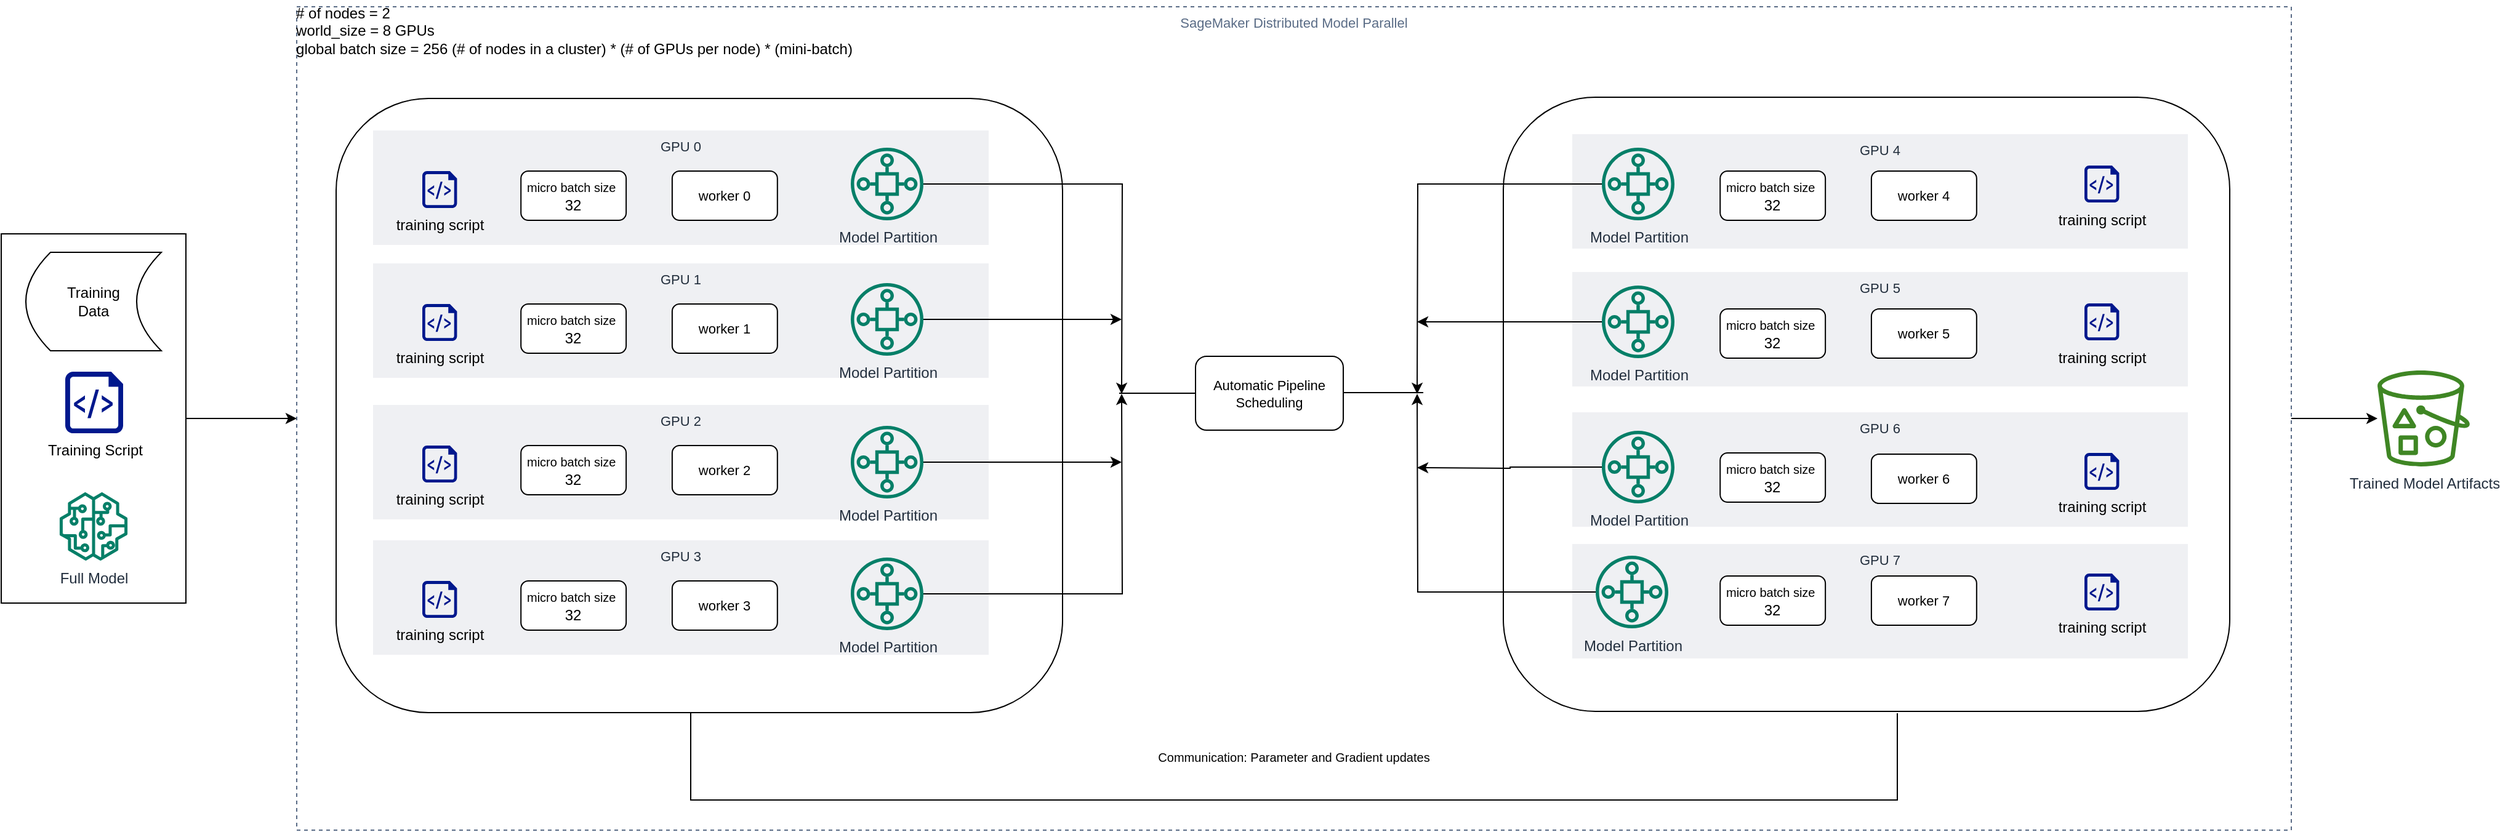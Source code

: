 <mxfile version="17.2.4" type="device"><diagram id="FAnbFt1HwkE7_QSRv2gt" name="Page-1"><mxGraphModel dx="1996" dy="650" grid="1" gridSize="10" guides="1" tooltips="1" connect="1" arrows="1" fold="1" page="1" pageScale="1" pageWidth="850" pageHeight="1100" math="0" shadow="0"><root><mxCell id="0"/><mxCell id="1" parent="0"/><mxCell id="nGTaNqGY9viV_TZ8AWJC-31" value="" style="edgeStyle=orthogonalEdgeStyle;rounded=0;orthogonalLoop=1;jettySize=auto;html=1;fontSize=10;" edge="1" parent="1" source="mksyvt8bXkBRGYNB97W2-118" target="mksyvt8bXkBRGYNB97W2-9"><mxGeometry relative="1" as="geometry"/></mxCell><mxCell id="mksyvt8bXkBRGYNB97W2-118" value="SageMaker Distributed Model Parallel" style="fillColor=none;strokeColor=#5A6C86;dashed=1;verticalAlign=top;fontStyle=0;fontColor=#5A6C86;fontSize=11;" parent="1" vertex="1"><mxGeometry x="220" y="95.5" width="1620" height="669" as="geometry"/></mxCell><mxCell id="mksyvt8bXkBRGYNB97W2-9" value="Trained Model Artifacts" style="sketch=0;outlineConnect=0;fontColor=#232F3E;gradientColor=none;fillColor=#3F8624;strokeColor=none;dashed=0;verticalLabelPosition=bottom;verticalAlign=top;align=center;html=1;fontSize=12;fontStyle=0;aspect=fixed;pointerEvents=1;shape=mxgraph.aws4.bucket_with_objects;" parent="1" vertex="1"><mxGeometry x="1910" y="391" width="75" height="78" as="geometry"/></mxCell><mxCell id="mksyvt8bXkBRGYNB97W2-6" value="&lt;div style=&quot;text-align: left&quot;&gt;&lt;span&gt;# of nodes = 2&lt;/span&gt;&lt;/div&gt;&lt;div style=&quot;text-align: left&quot;&gt;&lt;span&gt;world_size = 8 GPUs&lt;/span&gt;&lt;/div&gt;&lt;div style=&quot;text-align: left&quot;&gt;&lt;span&gt;global batch size = 256 (# of nodes in a cluster) * (# of GPUs per node) * (mini-batch)&lt;/span&gt;&lt;/div&gt;" style="text;html=1;align=center;verticalAlign=middle;resizable=0;points=[];autosize=1;strokeColor=none;fillColor=none;" parent="1" vertex="1"><mxGeometry x="210" y="90" width="470" height="50" as="geometry"/></mxCell><mxCell id="mksyvt8bXkBRGYNB97W2-72" value="" style="group" parent="1" vertex="1" connectable="0"><mxGeometry x="252" y="170" width="648" height="499" as="geometry"/></mxCell><mxCell id="mksyvt8bXkBRGYNB97W2-7" value="" style="rounded=1;whiteSpace=wrap;html=1;" parent="mksyvt8bXkBRGYNB97W2-72" vertex="1"><mxGeometry width="590" height="499" as="geometry"/></mxCell><mxCell id="mksyvt8bXkBRGYNB97W2-58" value="" style="group" parent="mksyvt8bXkBRGYNB97W2-72" vertex="1" connectable="0"><mxGeometry x="30" y="249" width="510" height="108" as="geometry"/></mxCell><mxCell id="mksyvt8bXkBRGYNB97W2-59" value="GPU 2" style="fillColor=#EFF0F3;strokeColor=none;dashed=0;verticalAlign=top;fontStyle=0;fontColor=#232F3D;fontSize=11;" parent="mksyvt8bXkBRGYNB97W2-58" vertex="1"><mxGeometry width="500" height="93" as="geometry"/></mxCell><mxCell id="mksyvt8bXkBRGYNB97W2-60" value="" style="group" parent="mksyvt8bXkBRGYNB97W2-58" vertex="1" connectable="0"><mxGeometry x="40" y="33" width="470" height="75" as="geometry"/></mxCell><mxCell id="mksyvt8bXkBRGYNB97W2-61" value="training script" style="sketch=0;aspect=fixed;pointerEvents=1;shadow=0;dashed=0;html=1;strokeColor=none;labelPosition=center;verticalLabelPosition=bottom;verticalAlign=top;align=center;fillColor=#00188D;shape=mxgraph.azure.script_file" parent="mksyvt8bXkBRGYNB97W2-60" vertex="1"><mxGeometry width="28.2" height="30" as="geometry"/></mxCell><mxCell id="mksyvt8bXkBRGYNB97W2-62" value="&lt;font style=&quot;font-size: 10px&quot;&gt;micro batch size&amp;nbsp;&lt;br&gt;&lt;/font&gt;32" style="rounded=1;whiteSpace=wrap;html=1;align=center;" parent="mksyvt8bXkBRGYNB97W2-60" vertex="1"><mxGeometry x="80.114" width="85.455" height="40" as="geometry"/></mxCell><mxCell id="mksyvt8bXkBRGYNB97W2-63" value="&lt;span style=&quot;font-size: 11px&quot;&gt;worker 2&lt;/span&gt;" style="rounded=1;whiteSpace=wrap;html=1;align=center;" parent="mksyvt8bXkBRGYNB97W2-60" vertex="1"><mxGeometry x="202.955" width="85.455" height="40" as="geometry"/></mxCell><mxCell id="nGTaNqGY9viV_TZ8AWJC-8" value="Model Partition" style="sketch=0;outlineConnect=0;fontColor=#232F3E;gradientColor=none;fillColor=#067F68;strokeColor=none;dashed=0;verticalLabelPosition=bottom;verticalAlign=top;align=center;html=1;fontSize=12;fontStyle=0;aspect=fixed;pointerEvents=1;shape=mxgraph.aws4.iot_sitewise_asset_model;" vertex="1" parent="mksyvt8bXkBRGYNB97W2-58"><mxGeometry x="388" y="17" width="59" height="59" as="geometry"/></mxCell><mxCell id="mksyvt8bXkBRGYNB97W2-48" value="" style="group" parent="mksyvt8bXkBRGYNB97W2-72" vertex="1" connectable="0"><mxGeometry x="30" y="26" width="510" height="108" as="geometry"/></mxCell><mxCell id="mksyvt8bXkBRGYNB97W2-45" value="GPU 0" style="fillColor=#EFF0F3;strokeColor=none;dashed=0;verticalAlign=top;fontStyle=0;fontColor=#232F3D;fontSize=11;" parent="mksyvt8bXkBRGYNB97W2-48" vertex="1"><mxGeometry width="500" height="93" as="geometry"/></mxCell><mxCell id="mksyvt8bXkBRGYNB97W2-43" value="" style="group" parent="mksyvt8bXkBRGYNB97W2-48" vertex="1" connectable="0"><mxGeometry x="40" y="33" width="470" height="75" as="geometry"/></mxCell><mxCell id="mksyvt8bXkBRGYNB97W2-17" value="training script" style="sketch=0;aspect=fixed;pointerEvents=1;shadow=0;dashed=0;html=1;strokeColor=none;labelPosition=center;verticalLabelPosition=bottom;verticalAlign=top;align=center;fillColor=#00188D;shape=mxgraph.azure.script_file" parent="mksyvt8bXkBRGYNB97W2-43" vertex="1"><mxGeometry width="28.2" height="30" as="geometry"/></mxCell><mxCell id="mksyvt8bXkBRGYNB97W2-23" value="&lt;font style=&quot;font-size: 10px&quot;&gt;micro batch size&amp;nbsp;&lt;br&gt;&lt;/font&gt;32" style="rounded=1;whiteSpace=wrap;html=1;align=center;" parent="mksyvt8bXkBRGYNB97W2-43" vertex="1"><mxGeometry x="80.114" width="85.455" height="40" as="geometry"/></mxCell><mxCell id="mksyvt8bXkBRGYNB97W2-30" value="&lt;span style=&quot;font-size: 11px&quot;&gt;worker 0&lt;/span&gt;" style="rounded=1;whiteSpace=wrap;html=1;align=center;" parent="mksyvt8bXkBRGYNB97W2-43" vertex="1"><mxGeometry x="202.955" width="85.455" height="40" as="geometry"/></mxCell><mxCell id="nGTaNqGY9viV_TZ8AWJC-6" value="Model Partition" style="sketch=0;outlineConnect=0;fontColor=#232F3E;gradientColor=none;fillColor=#067F68;strokeColor=none;dashed=0;verticalLabelPosition=bottom;verticalAlign=top;align=center;html=1;fontSize=12;fontStyle=0;aspect=fixed;pointerEvents=1;shape=mxgraph.aws4.iot_sitewise_asset_model;" vertex="1" parent="mksyvt8bXkBRGYNB97W2-48"><mxGeometry x="388" y="14" width="59" height="59" as="geometry"/></mxCell><mxCell id="mksyvt8bXkBRGYNB97W2-65" value="" style="group" parent="mksyvt8bXkBRGYNB97W2-72" vertex="1" connectable="0"><mxGeometry x="30" y="359" width="510" height="108" as="geometry"/></mxCell><mxCell id="mksyvt8bXkBRGYNB97W2-66" value="GPU 3" style="fillColor=#EFF0F3;strokeColor=none;dashed=0;verticalAlign=top;fontStyle=0;fontColor=#232F3D;fontSize=11;" parent="mksyvt8bXkBRGYNB97W2-65" vertex="1"><mxGeometry width="500" height="93" as="geometry"/></mxCell><mxCell id="mksyvt8bXkBRGYNB97W2-67" value="" style="group" parent="mksyvt8bXkBRGYNB97W2-65" vertex="1" connectable="0"><mxGeometry x="40" y="33" width="470" height="75" as="geometry"/></mxCell><mxCell id="mksyvt8bXkBRGYNB97W2-68" value="training script" style="sketch=0;aspect=fixed;pointerEvents=1;shadow=0;dashed=0;html=1;strokeColor=none;labelPosition=center;verticalLabelPosition=bottom;verticalAlign=top;align=center;fillColor=#00188D;shape=mxgraph.azure.script_file" parent="mksyvt8bXkBRGYNB97W2-67" vertex="1"><mxGeometry width="28.2" height="30" as="geometry"/></mxCell><mxCell id="mksyvt8bXkBRGYNB97W2-69" value="&lt;font style=&quot;font-size: 10px&quot;&gt;micro batch size&amp;nbsp;&lt;br&gt;&lt;/font&gt;32" style="rounded=1;whiteSpace=wrap;html=1;align=center;" parent="mksyvt8bXkBRGYNB97W2-67" vertex="1"><mxGeometry x="80.114" width="85.455" height="40" as="geometry"/></mxCell><mxCell id="mksyvt8bXkBRGYNB97W2-70" value="&lt;span style=&quot;font-size: 11px&quot;&gt;worker 3&lt;/span&gt;" style="rounded=1;whiteSpace=wrap;html=1;align=center;" parent="mksyvt8bXkBRGYNB97W2-67" vertex="1"><mxGeometry x="202.955" width="85.455" height="40" as="geometry"/></mxCell><mxCell id="nGTaNqGY9viV_TZ8AWJC-9" value="Model Partition" style="sketch=0;outlineConnect=0;fontColor=#232F3E;gradientColor=none;fillColor=#067F68;strokeColor=none;dashed=0;verticalLabelPosition=bottom;verticalAlign=top;align=center;html=1;fontSize=12;fontStyle=0;aspect=fixed;pointerEvents=1;shape=mxgraph.aws4.iot_sitewise_asset_model;" vertex="1" parent="mksyvt8bXkBRGYNB97W2-67"><mxGeometry x="348" y="-19" width="59" height="59" as="geometry"/></mxCell><mxCell id="mksyvt8bXkBRGYNB97W2-73" value="" style="group" parent="mksyvt8bXkBRGYNB97W2-72" vertex="1" connectable="0"><mxGeometry x="30" y="134" width="510" height="108" as="geometry"/></mxCell><mxCell id="mksyvt8bXkBRGYNB97W2-74" value="GPU 1" style="fillColor=#EFF0F3;strokeColor=none;dashed=0;verticalAlign=top;fontStyle=0;fontColor=#232F3D;fontSize=11;" parent="mksyvt8bXkBRGYNB97W2-73" vertex="1"><mxGeometry width="500" height="93" as="geometry"/></mxCell><mxCell id="mksyvt8bXkBRGYNB97W2-75" value="" style="group" parent="mksyvt8bXkBRGYNB97W2-73" vertex="1" connectable="0"><mxGeometry x="40" y="33" width="470" height="75" as="geometry"/></mxCell><mxCell id="mksyvt8bXkBRGYNB97W2-76" value="training script" style="sketch=0;aspect=fixed;pointerEvents=1;shadow=0;dashed=0;html=1;strokeColor=none;labelPosition=center;verticalLabelPosition=bottom;verticalAlign=top;align=center;fillColor=#00188D;shape=mxgraph.azure.script_file" parent="mksyvt8bXkBRGYNB97W2-75" vertex="1"><mxGeometry width="28.2" height="30" as="geometry"/></mxCell><mxCell id="mksyvt8bXkBRGYNB97W2-77" value="&lt;font style=&quot;font-size: 10px&quot;&gt;micro batch size&amp;nbsp;&lt;br&gt;&lt;/font&gt;32" style="rounded=1;whiteSpace=wrap;html=1;align=center;" parent="mksyvt8bXkBRGYNB97W2-75" vertex="1"><mxGeometry x="80.114" width="85.455" height="40" as="geometry"/></mxCell><mxCell id="mksyvt8bXkBRGYNB97W2-78" value="&lt;span style=&quot;font-size: 11px&quot;&gt;worker 1&lt;/span&gt;" style="rounded=1;whiteSpace=wrap;html=1;align=center;" parent="mksyvt8bXkBRGYNB97W2-75" vertex="1"><mxGeometry x="202.955" width="85.455" height="40" as="geometry"/></mxCell><mxCell id="nGTaNqGY9viV_TZ8AWJC-7" value="Model Partition" style="sketch=0;outlineConnect=0;fontColor=#232F3E;gradientColor=none;fillColor=#067F68;strokeColor=none;dashed=0;verticalLabelPosition=bottom;verticalAlign=top;align=center;html=1;fontSize=12;fontStyle=0;aspect=fixed;pointerEvents=1;shape=mxgraph.aws4.iot_sitewise_asset_model;" vertex="1" parent="mksyvt8bXkBRGYNB97W2-73"><mxGeometry x="388" y="16" width="59" height="59" as="geometry"/></mxCell><mxCell id="mksyvt8bXkBRGYNB97W2-81" value="" style="group" parent="1" vertex="1" connectable="0"><mxGeometry x="1200" y="160" width="648" height="499" as="geometry"/></mxCell><mxCell id="mksyvt8bXkBRGYNB97W2-82" value="" style="rounded=1;whiteSpace=wrap;html=1;" parent="mksyvt8bXkBRGYNB97W2-81" vertex="1"><mxGeometry y="9" width="590" height="499" as="geometry"/></mxCell><mxCell id="mksyvt8bXkBRGYNB97W2-91" value="" style="group" parent="mksyvt8bXkBRGYNB97W2-81" vertex="1" connectable="0"><mxGeometry x="56" y="36" width="510" height="108" as="geometry"/></mxCell><mxCell id="mksyvt8bXkBRGYNB97W2-92" value="GPU 4" style="fillColor=#EFF0F3;strokeColor=none;dashed=0;verticalAlign=top;fontStyle=0;fontColor=#232F3D;fontSize=11;" parent="mksyvt8bXkBRGYNB97W2-91" vertex="1"><mxGeometry y="3" width="500" height="93" as="geometry"/></mxCell><mxCell id="mksyvt8bXkBRGYNB97W2-93" value="" style="group" parent="mksyvt8bXkBRGYNB97W2-91" vertex="1" connectable="0"><mxGeometry x="40" y="33" width="470" height="75" as="geometry"/></mxCell><mxCell id="mksyvt8bXkBRGYNB97W2-94" value="training script" style="sketch=0;aspect=fixed;pointerEvents=1;shadow=0;dashed=0;html=1;strokeColor=none;labelPosition=center;verticalLabelPosition=bottom;verticalAlign=top;align=center;fillColor=#00188D;shape=mxgraph.azure.script_file" parent="mksyvt8bXkBRGYNB97W2-93" vertex="1"><mxGeometry x="376" y="-4.5" width="28.2" height="30" as="geometry"/></mxCell><mxCell id="mksyvt8bXkBRGYNB97W2-95" value="&lt;font style=&quot;font-size: 10px&quot;&gt;micro batch size&amp;nbsp;&lt;br&gt;&lt;/font&gt;32" style="rounded=1;whiteSpace=wrap;html=1;align=center;" parent="mksyvt8bXkBRGYNB97W2-93" vertex="1"><mxGeometry x="80.114" width="85.455" height="40" as="geometry"/></mxCell><mxCell id="mksyvt8bXkBRGYNB97W2-96" value="&lt;span style=&quot;font-size: 11px&quot;&gt;worker 4&lt;/span&gt;" style="rounded=1;whiteSpace=wrap;html=1;align=center;" parent="mksyvt8bXkBRGYNB97W2-93" vertex="1"><mxGeometry x="202.955" width="85.455" height="40" as="geometry"/></mxCell><mxCell id="nGTaNqGY9viV_TZ8AWJC-10" value="Model Partition" style="sketch=0;outlineConnect=0;fontColor=#232F3E;gradientColor=none;fillColor=#067F68;strokeColor=none;dashed=0;verticalLabelPosition=bottom;verticalAlign=top;align=center;html=1;fontSize=12;fontStyle=0;aspect=fixed;pointerEvents=1;shape=mxgraph.aws4.iot_sitewise_asset_model;" vertex="1" parent="mksyvt8bXkBRGYNB97W2-93"><mxGeometry x="-16" y="-19" width="59" height="59" as="geometry"/></mxCell><mxCell id="mksyvt8bXkBRGYNB97W2-98" value="" style="group" parent="mksyvt8bXkBRGYNB97W2-81" vertex="1" connectable="0"><mxGeometry x="56" y="365" width="510" height="108" as="geometry"/></mxCell><mxCell id="mksyvt8bXkBRGYNB97W2-99" value="GPU 7" style="fillColor=#EFF0F3;strokeColor=none;dashed=0;verticalAlign=top;fontStyle=0;fontColor=#232F3D;fontSize=11;" parent="mksyvt8bXkBRGYNB97W2-98" vertex="1"><mxGeometry y="7" width="500" height="93" as="geometry"/></mxCell><mxCell id="mksyvt8bXkBRGYNB97W2-100" value="" style="group" parent="mksyvt8bXkBRGYNB97W2-98" vertex="1" connectable="0"><mxGeometry x="40" y="33" width="470" height="75" as="geometry"/></mxCell><mxCell id="mksyvt8bXkBRGYNB97W2-102" value="&lt;font style=&quot;font-size: 10px&quot;&gt;micro batch size&amp;nbsp;&lt;br&gt;&lt;/font&gt;32" style="rounded=1;whiteSpace=wrap;html=1;align=center;" parent="mksyvt8bXkBRGYNB97W2-100" vertex="1"><mxGeometry x="80.114" width="85.455" height="40" as="geometry"/></mxCell><mxCell id="mksyvt8bXkBRGYNB97W2-103" value="&lt;span style=&quot;font-size: 11px&quot;&gt;worker 7&lt;/span&gt;" style="rounded=1;whiteSpace=wrap;html=1;align=center;" parent="mksyvt8bXkBRGYNB97W2-100" vertex="1"><mxGeometry x="202.955" width="85.455" height="40" as="geometry"/></mxCell><mxCell id="nGTaNqGY9viV_TZ8AWJC-13" value="Model Partition" style="sketch=0;outlineConnect=0;fontColor=#232F3E;gradientColor=none;fillColor=#067F68;strokeColor=none;dashed=0;verticalLabelPosition=bottom;verticalAlign=top;align=center;html=1;fontSize=12;fontStyle=0;aspect=fixed;pointerEvents=1;shape=mxgraph.aws4.iot_sitewise_asset_model;" vertex="1" parent="mksyvt8bXkBRGYNB97W2-100"><mxGeometry x="-21" y="-16.5" width="59" height="59" as="geometry"/></mxCell><mxCell id="mksyvt8bXkBRGYNB97W2-101" value="training script" style="sketch=0;aspect=fixed;pointerEvents=1;shadow=0;dashed=0;html=1;strokeColor=none;labelPosition=center;verticalLabelPosition=bottom;verticalAlign=top;align=center;fillColor=#00188D;shape=mxgraph.azure.script_file" parent="mksyvt8bXkBRGYNB97W2-98" vertex="1"><mxGeometry x="416" y="31" width="28.2" height="30" as="geometry"/></mxCell><mxCell id="mksyvt8bXkBRGYNB97W2-84" value="" style="group" parent="mksyvt8bXkBRGYNB97W2-81" vertex="1" connectable="0"><mxGeometry x="56" y="271" width="510" height="108" as="geometry"/></mxCell><mxCell id="mksyvt8bXkBRGYNB97W2-85" value="GPU 6" style="fillColor=#EFF0F3;strokeColor=none;dashed=0;verticalAlign=top;fontStyle=0;fontColor=#232F3D;fontSize=11;" parent="mksyvt8bXkBRGYNB97W2-84" vertex="1"><mxGeometry y="-6" width="500" height="93" as="geometry"/></mxCell><mxCell id="mksyvt8bXkBRGYNB97W2-86" value="" style="group" parent="mksyvt8bXkBRGYNB97W2-84" vertex="1" connectable="0"><mxGeometry x="40" y="33" width="470" height="75" as="geometry"/></mxCell><mxCell id="mksyvt8bXkBRGYNB97W2-88" value="&lt;font&gt;&lt;font style=&quot;font-size: 10px&quot;&gt;micro batch size&amp;nbsp;&lt;/font&gt;&lt;br&gt;&lt;/font&gt;32" style="rounded=1;whiteSpace=wrap;html=1;align=center;" parent="mksyvt8bXkBRGYNB97W2-86" vertex="1"><mxGeometry x="80.114" y="-6" width="85.455" height="40" as="geometry"/></mxCell><mxCell id="mksyvt8bXkBRGYNB97W2-89" value="&lt;span style=&quot;font-size: 11px&quot;&gt;worker 6&lt;/span&gt;" style="rounded=1;whiteSpace=wrap;html=1;align=center;" parent="mksyvt8bXkBRGYNB97W2-86" vertex="1"><mxGeometry x="202.955" y="-5" width="85.455" height="40" as="geometry"/></mxCell><mxCell id="nGTaNqGY9viV_TZ8AWJC-12" value="Model Partition" style="sketch=0;outlineConnect=0;fontColor=#232F3E;gradientColor=none;fillColor=#067F68;strokeColor=none;dashed=0;verticalLabelPosition=bottom;verticalAlign=top;align=center;html=1;fontSize=12;fontStyle=0;aspect=fixed;pointerEvents=1;shape=mxgraph.aws4.iot_sitewise_asset_model;" vertex="1" parent="mksyvt8bXkBRGYNB97W2-86"><mxGeometry x="-16" y="-24" width="59" height="59" as="geometry"/></mxCell><mxCell id="mksyvt8bXkBRGYNB97W2-87" value="training script" style="sketch=0;aspect=fixed;pointerEvents=1;shadow=0;dashed=0;html=1;strokeColor=none;labelPosition=center;verticalLabelPosition=bottom;verticalAlign=top;align=center;fillColor=#00188D;shape=mxgraph.azure.script_file" parent="mksyvt8bXkBRGYNB97W2-84" vertex="1"><mxGeometry x="416" y="27" width="28.2" height="30" as="geometry"/></mxCell><mxCell id="mksyvt8bXkBRGYNB97W2-105" value="" style="group" parent="mksyvt8bXkBRGYNB97W2-81" vertex="1" connectable="0"><mxGeometry x="56" y="148" width="510" height="108" as="geometry"/></mxCell><mxCell id="mksyvt8bXkBRGYNB97W2-106" value="GPU 5" style="fillColor=#EFF0F3;strokeColor=none;dashed=0;verticalAlign=top;fontStyle=0;fontColor=#232F3D;fontSize=11;" parent="mksyvt8bXkBRGYNB97W2-105" vertex="1"><mxGeometry y="3" width="500" height="93" as="geometry"/></mxCell><mxCell id="mksyvt8bXkBRGYNB97W2-107" value="" style="group" parent="mksyvt8bXkBRGYNB97W2-105" vertex="1" connectable="0"><mxGeometry x="40" y="33" width="470" height="75" as="geometry"/></mxCell><mxCell id="mksyvt8bXkBRGYNB97W2-109" value="&lt;font style=&quot;font-size: 10px&quot;&gt;micro batch size&amp;nbsp;&lt;br&gt;&lt;/font&gt;32" style="rounded=1;whiteSpace=wrap;html=1;align=center;" parent="mksyvt8bXkBRGYNB97W2-107" vertex="1"><mxGeometry x="80.114" width="85.455" height="40" as="geometry"/></mxCell><mxCell id="mksyvt8bXkBRGYNB97W2-110" value="&lt;span style=&quot;font-size: 11px&quot;&gt;worker 5&lt;/span&gt;" style="rounded=1;whiteSpace=wrap;html=1;align=center;" parent="mksyvt8bXkBRGYNB97W2-107" vertex="1"><mxGeometry x="202.955" width="85.455" height="40" as="geometry"/></mxCell><mxCell id="nGTaNqGY9viV_TZ8AWJC-11" value="Model Partition" style="sketch=0;outlineConnect=0;fontColor=#232F3E;gradientColor=none;fillColor=#067F68;strokeColor=none;dashed=0;verticalLabelPosition=bottom;verticalAlign=top;align=center;html=1;fontSize=12;fontStyle=0;aspect=fixed;pointerEvents=1;shape=mxgraph.aws4.iot_sitewise_asset_model;" vertex="1" parent="mksyvt8bXkBRGYNB97W2-107"><mxGeometry x="-16" y="-19" width="59" height="59" as="geometry"/></mxCell><mxCell id="mksyvt8bXkBRGYNB97W2-108" value="training script" style="sketch=0;aspect=fixed;pointerEvents=1;shadow=0;dashed=0;html=1;strokeColor=none;labelPosition=center;verticalLabelPosition=bottom;verticalAlign=top;align=center;fillColor=#00188D;shape=mxgraph.azure.script_file" parent="mksyvt8bXkBRGYNB97W2-107" vertex="1"><mxGeometry x="376" y="-4.5" width="28.2" height="30" as="geometry"/></mxCell><mxCell id="mksyvt8bXkBRGYNB97W2-113" value="Automatic Pipeline Scheduling" style="rounded=1;whiteSpace=wrap;html=1;fontSize=11;" parent="1" vertex="1"><mxGeometry x="950" y="379.5" width="120" height="60" as="geometry"/></mxCell><mxCell id="mksyvt8bXkBRGYNB97W2-116" value="" style="endArrow=none;html=1;rounded=0;fontSize=11;exitX=1;exitY=0.5;exitDx=0;exitDy=0;exitPerimeter=0;entryX=0;entryY=0.5;entryDx=0;entryDy=0;" parent="1" target="mksyvt8bXkBRGYNB97W2-113" edge="1"><mxGeometry width="50" height="50" relative="1" as="geometry"><mxPoint x="888" y="409.5" as="sourcePoint"/><mxPoint x="1110" y="370" as="targetPoint"/></mxGeometry></mxCell><mxCell id="mksyvt8bXkBRGYNB97W2-117" value="" style="endArrow=none;html=1;rounded=0;fontSize=11;entryX=0;entryY=0.5;entryDx=0;entryDy=0;" parent="1" edge="1"><mxGeometry width="50" height="50" relative="1" as="geometry"><mxPoint x="1070" y="409" as="sourcePoint"/><mxPoint x="1135" y="409" as="targetPoint"/></mxGeometry></mxCell><mxCell id="nGTaNqGY9viV_TZ8AWJC-32" style="edgeStyle=orthogonalEdgeStyle;rounded=0;orthogonalLoop=1;jettySize=auto;html=1;entryX=0;entryY=0.5;entryDx=0;entryDy=0;fontSize=10;" edge="1" parent="1" source="nGTaNqGY9viV_TZ8AWJC-2" target="mksyvt8bXkBRGYNB97W2-118"><mxGeometry relative="1" as="geometry"/></mxCell><mxCell id="nGTaNqGY9viV_TZ8AWJC-2" value="" style="rounded=0;whiteSpace=wrap;html=1;" vertex="1" parent="1"><mxGeometry x="-20" y="280" width="150" height="300" as="geometry"/></mxCell><mxCell id="mksyvt8bXkBRGYNB97W2-4" value="Training &lt;br&gt;Data" style="shape=dataStorage;whiteSpace=wrap;html=1;fixedSize=1;" parent="1" vertex="1"><mxGeometry y="295" width="110" height="80" as="geometry"/></mxCell><mxCell id="nGTaNqGY9viV_TZ8AWJC-1" value="Training Script" style="sketch=0;aspect=fixed;pointerEvents=1;shadow=0;dashed=0;html=1;strokeColor=none;labelPosition=center;verticalLabelPosition=bottom;verticalAlign=top;align=center;fillColor=#00188D;shape=mxgraph.azure.script_file" vertex="1" parent="1"><mxGeometry x="32" y="392" width="47" height="50" as="geometry"/></mxCell><mxCell id="nGTaNqGY9viV_TZ8AWJC-5" value="Full Model" style="sketch=0;outlineConnect=0;fontColor=#232F3E;gradientColor=none;fillColor=#067F68;strokeColor=none;dashed=0;verticalLabelPosition=bottom;verticalAlign=top;align=center;html=1;fontSize=12;fontStyle=0;aspect=fixed;pointerEvents=1;shape=mxgraph.aws4.sagemaker_model;" vertex="1" parent="1"><mxGeometry x="27.25" y="490" width="55.5" height="55.5" as="geometry"/></mxCell><mxCell id="nGTaNqGY9viV_TZ8AWJC-14" value="Communication: Parameter and Gradient updates" style="shape=partialRectangle;whiteSpace=wrap;html=1;bottom=1;right=1;left=1;top=0;fillColor=none;routingCenterX=-0.5;fontSize=10;" vertex="1" parent="1"><mxGeometry x="540" y="670" width="980" height="70" as="geometry"/></mxCell><mxCell id="nGTaNqGY9viV_TZ8AWJC-15" style="edgeStyle=orthogonalEdgeStyle;rounded=0;orthogonalLoop=1;jettySize=auto;html=1;fontSize=10;" edge="1" parent="1" source="nGTaNqGY9viV_TZ8AWJC-6"><mxGeometry relative="1" as="geometry"><mxPoint x="890" y="410" as="targetPoint"/></mxGeometry></mxCell><mxCell id="nGTaNqGY9viV_TZ8AWJC-18" style="edgeStyle=orthogonalEdgeStyle;rounded=0;orthogonalLoop=1;jettySize=auto;html=1;fontSize=10;" edge="1" parent="1" source="nGTaNqGY9viV_TZ8AWJC-7"><mxGeometry relative="1" as="geometry"><mxPoint x="890" y="349.5" as="targetPoint"/></mxGeometry></mxCell><mxCell id="nGTaNqGY9viV_TZ8AWJC-19" style="edgeStyle=orthogonalEdgeStyle;rounded=0;orthogonalLoop=1;jettySize=auto;html=1;fontSize=10;" edge="1" parent="1" source="nGTaNqGY9viV_TZ8AWJC-9"><mxGeometry relative="1" as="geometry"><mxPoint x="890" y="410" as="targetPoint"/></mxGeometry></mxCell><mxCell id="nGTaNqGY9viV_TZ8AWJC-20" style="edgeStyle=orthogonalEdgeStyle;rounded=0;orthogonalLoop=1;jettySize=auto;html=1;fontSize=10;" edge="1" parent="1" source="nGTaNqGY9viV_TZ8AWJC-8"><mxGeometry relative="1" as="geometry"><mxPoint x="890" y="465.5" as="targetPoint"/></mxGeometry></mxCell><mxCell id="nGTaNqGY9viV_TZ8AWJC-21" style="edgeStyle=orthogonalEdgeStyle;rounded=0;orthogonalLoop=1;jettySize=auto;html=1;fontSize=10;" edge="1" parent="1" source="nGTaNqGY9viV_TZ8AWJC-10"><mxGeometry relative="1" as="geometry"><mxPoint x="1130" y="410" as="targetPoint"/></mxGeometry></mxCell><mxCell id="nGTaNqGY9viV_TZ8AWJC-26" style="edgeStyle=orthogonalEdgeStyle;rounded=0;orthogonalLoop=1;jettySize=auto;html=1;fontSize=10;" edge="1" parent="1" source="nGTaNqGY9viV_TZ8AWJC-13"><mxGeometry relative="1" as="geometry"><mxPoint x="1130" y="410" as="targetPoint"/></mxGeometry></mxCell><mxCell id="nGTaNqGY9viV_TZ8AWJC-29" style="edgeStyle=orthogonalEdgeStyle;rounded=0;orthogonalLoop=1;jettySize=auto;html=1;fontSize=10;" edge="1" parent="1" source="nGTaNqGY9viV_TZ8AWJC-11"><mxGeometry relative="1" as="geometry"><mxPoint x="1130" y="351.5" as="targetPoint"/></mxGeometry></mxCell><mxCell id="nGTaNqGY9viV_TZ8AWJC-30" style="edgeStyle=orthogonalEdgeStyle;rounded=0;orthogonalLoop=1;jettySize=auto;html=1;fontSize=10;" edge="1" parent="1" source="nGTaNqGY9viV_TZ8AWJC-12"><mxGeometry relative="1" as="geometry"><mxPoint x="1130" y="470" as="targetPoint"/></mxGeometry></mxCell></root></mxGraphModel></diagram></mxfile>